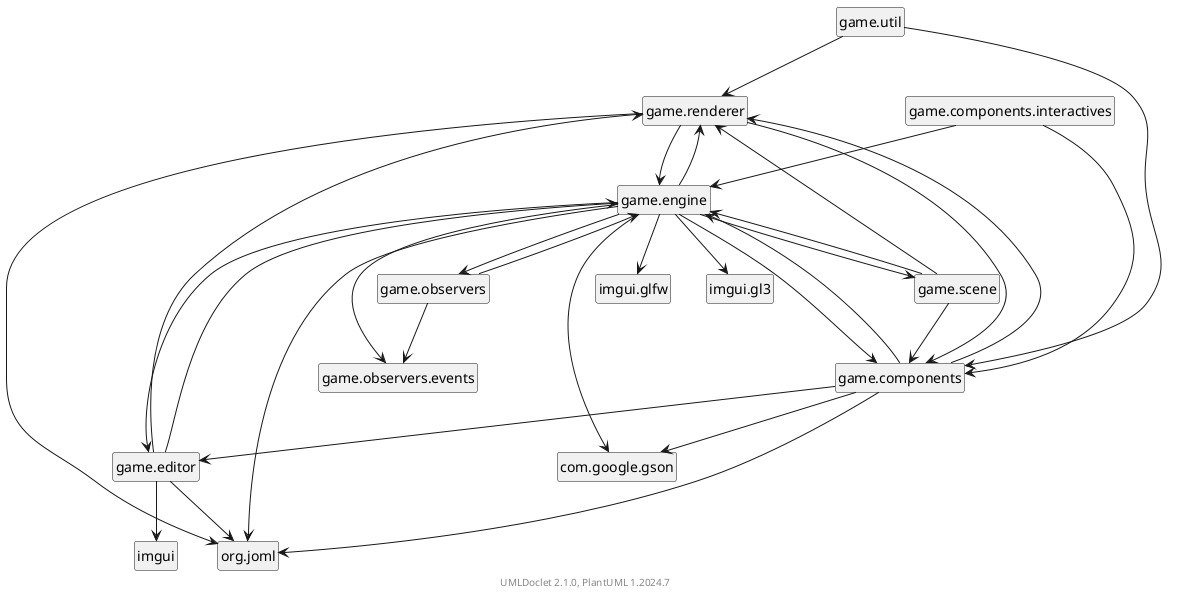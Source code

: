 @startuml
    skinparam backgroundcolor transparent
    set namespaceSeparator none
    hide circle
    hide empty fields
    hide empty methods

    game.renderer --> org.joml
    game.renderer --> game.engine
    game.renderer --> game.components
    game.util --> game.renderer
    game.util --> game.components
    game.components --> org.joml
    game.components --> game.engine
    game.components --> game.renderer
    game.components --> game.editor
    game.components --> com.google.gson
    game.components.interactives --> game.components
    game.components.interactives --> game.engine
    game.scene --> game.components
    game.scene --> game.engine
    game.scene --> game.renderer
    game.engine --> org.joml
    game.engine --> game.observers
    game.engine --> game.renderer
    game.engine --> game.scene
    game.engine --> game.observers.events
    game.engine --> game.components
    game.engine --> imgui.gl3
    game.engine --> imgui.glfw
    game.engine --> game.editor
    game.engine --> com.google.gson
    game.observers --> game.engine
    game.observers --> game.observers.events
    game.editor --> org.joml
    game.editor --> game.engine
    game.editor --> game.renderer
    game.editor --> imgui

    ' Package links
    class "game.renderer" [[game/renderer/package-summary.html]] {
    }
    class "game.engine" [[game/engine/package-summary.html]] {
    }
    class "game.components" [[game/components/package-summary.html]] {
    }
    class "game.util" [[game/util/package-summary.html]] {
    }
    class "game.editor" [[game/editor/package-summary.html]] {
    }
    class "game.components.interactives" [[game/components/interactives/package-summary.html]] {
    }
    class "game.scene" [[game/scene/package-summary.html]] {
    }
    class "game.observers" [[game/observers/package-summary.html]] {
    }
    class "game.observers.events" [[game/observers/events/package-summary.html]] {
    }

    center footer UMLDoclet 2.1.0, PlantUML %version()
@enduml
